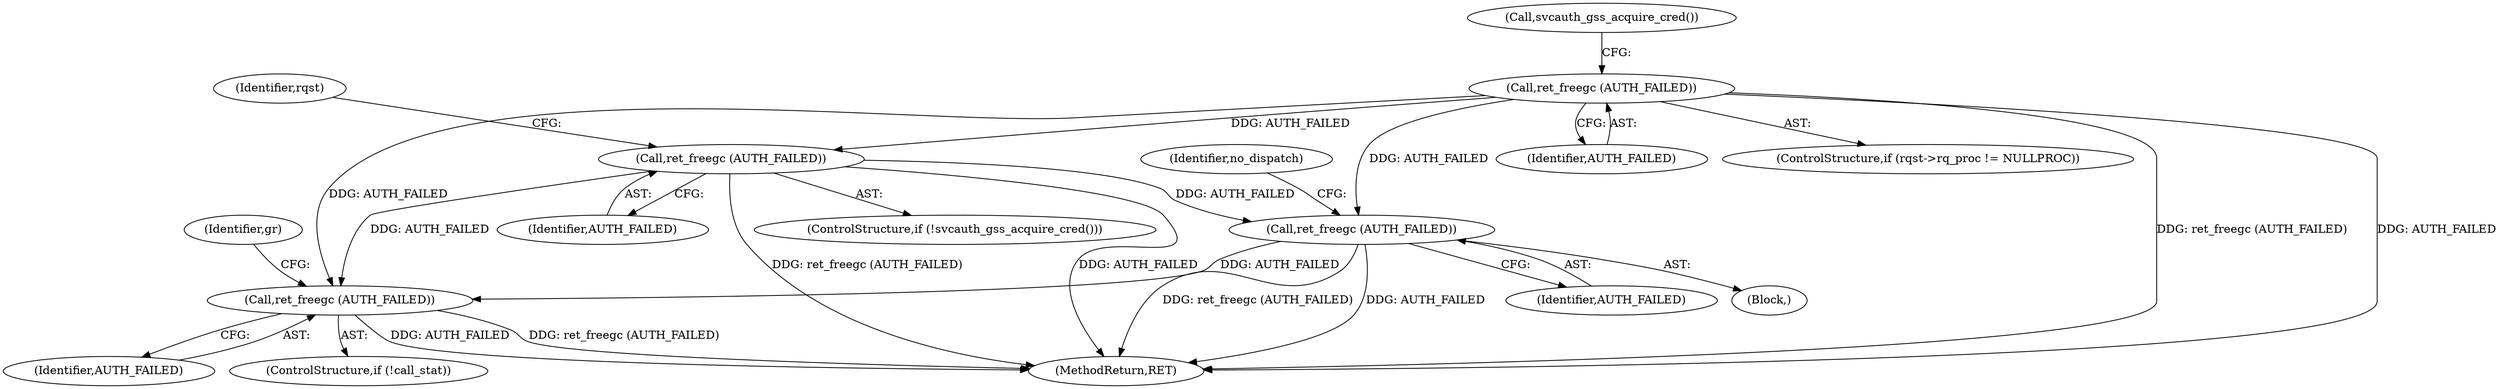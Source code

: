 digraph "0_krb5_5bb8a6b9c9eb8dd22bc9526751610aaa255ead9c@API" {
"1000518" [label="(Call,ret_freegc (AUTH_FAILED))"];
"1000442" [label="(Call,ret_freegc (AUTH_FAILED))"];
"1000437" [label="(Call,ret_freegc (AUTH_FAILED))"];
"1000476" [label="(Call,ret_freegc (AUTH_FAILED))"];
"1000460" [label="(Block,)"];
"1000439" [label="(ControlStructure,if (!svcauth_gss_acquire_cred()))"];
"1000441" [label="(Call,svcauth_gss_acquire_cred())"];
"1000438" [label="(Identifier,AUTH_FAILED)"];
"1000518" [label="(Call,ret_freegc (AUTH_FAILED))"];
"1000632" [label="(MethodReturn,RET)"];
"1000437" [label="(Call,ret_freegc (AUTH_FAILED))"];
"1000443" [label="(Identifier,AUTH_FAILED)"];
"1000447" [label="(Identifier,rqst)"];
"1000431" [label="(ControlStructure,if (rqst->rq_proc != NULLPROC))"];
"1000515" [label="(ControlStructure,if (!call_stat))"];
"1000442" [label="(Call,ret_freegc (AUTH_FAILED))"];
"1000480" [label="(Identifier,no_dispatch)"];
"1000476" [label="(Call,ret_freegc (AUTH_FAILED))"];
"1000523" [label="(Identifier,gr)"];
"1000519" [label="(Identifier,AUTH_FAILED)"];
"1000477" [label="(Identifier,AUTH_FAILED)"];
"1000518" -> "1000515"  [label="AST: "];
"1000518" -> "1000519"  [label="CFG: "];
"1000519" -> "1000518"  [label="AST: "];
"1000523" -> "1000518"  [label="CFG: "];
"1000518" -> "1000632"  [label="DDG: AUTH_FAILED"];
"1000518" -> "1000632"  [label="DDG: ret_freegc (AUTH_FAILED)"];
"1000442" -> "1000518"  [label="DDG: AUTH_FAILED"];
"1000437" -> "1000518"  [label="DDG: AUTH_FAILED"];
"1000476" -> "1000518"  [label="DDG: AUTH_FAILED"];
"1000442" -> "1000439"  [label="AST: "];
"1000442" -> "1000443"  [label="CFG: "];
"1000443" -> "1000442"  [label="AST: "];
"1000447" -> "1000442"  [label="CFG: "];
"1000442" -> "1000632"  [label="DDG: ret_freegc (AUTH_FAILED)"];
"1000442" -> "1000632"  [label="DDG: AUTH_FAILED"];
"1000437" -> "1000442"  [label="DDG: AUTH_FAILED"];
"1000442" -> "1000476"  [label="DDG: AUTH_FAILED"];
"1000437" -> "1000431"  [label="AST: "];
"1000437" -> "1000438"  [label="CFG: "];
"1000438" -> "1000437"  [label="AST: "];
"1000441" -> "1000437"  [label="CFG: "];
"1000437" -> "1000632"  [label="DDG: ret_freegc (AUTH_FAILED)"];
"1000437" -> "1000632"  [label="DDG: AUTH_FAILED"];
"1000437" -> "1000476"  [label="DDG: AUTH_FAILED"];
"1000476" -> "1000460"  [label="AST: "];
"1000476" -> "1000477"  [label="CFG: "];
"1000477" -> "1000476"  [label="AST: "];
"1000480" -> "1000476"  [label="CFG: "];
"1000476" -> "1000632"  [label="DDG: ret_freegc (AUTH_FAILED)"];
"1000476" -> "1000632"  [label="DDG: AUTH_FAILED"];
}
